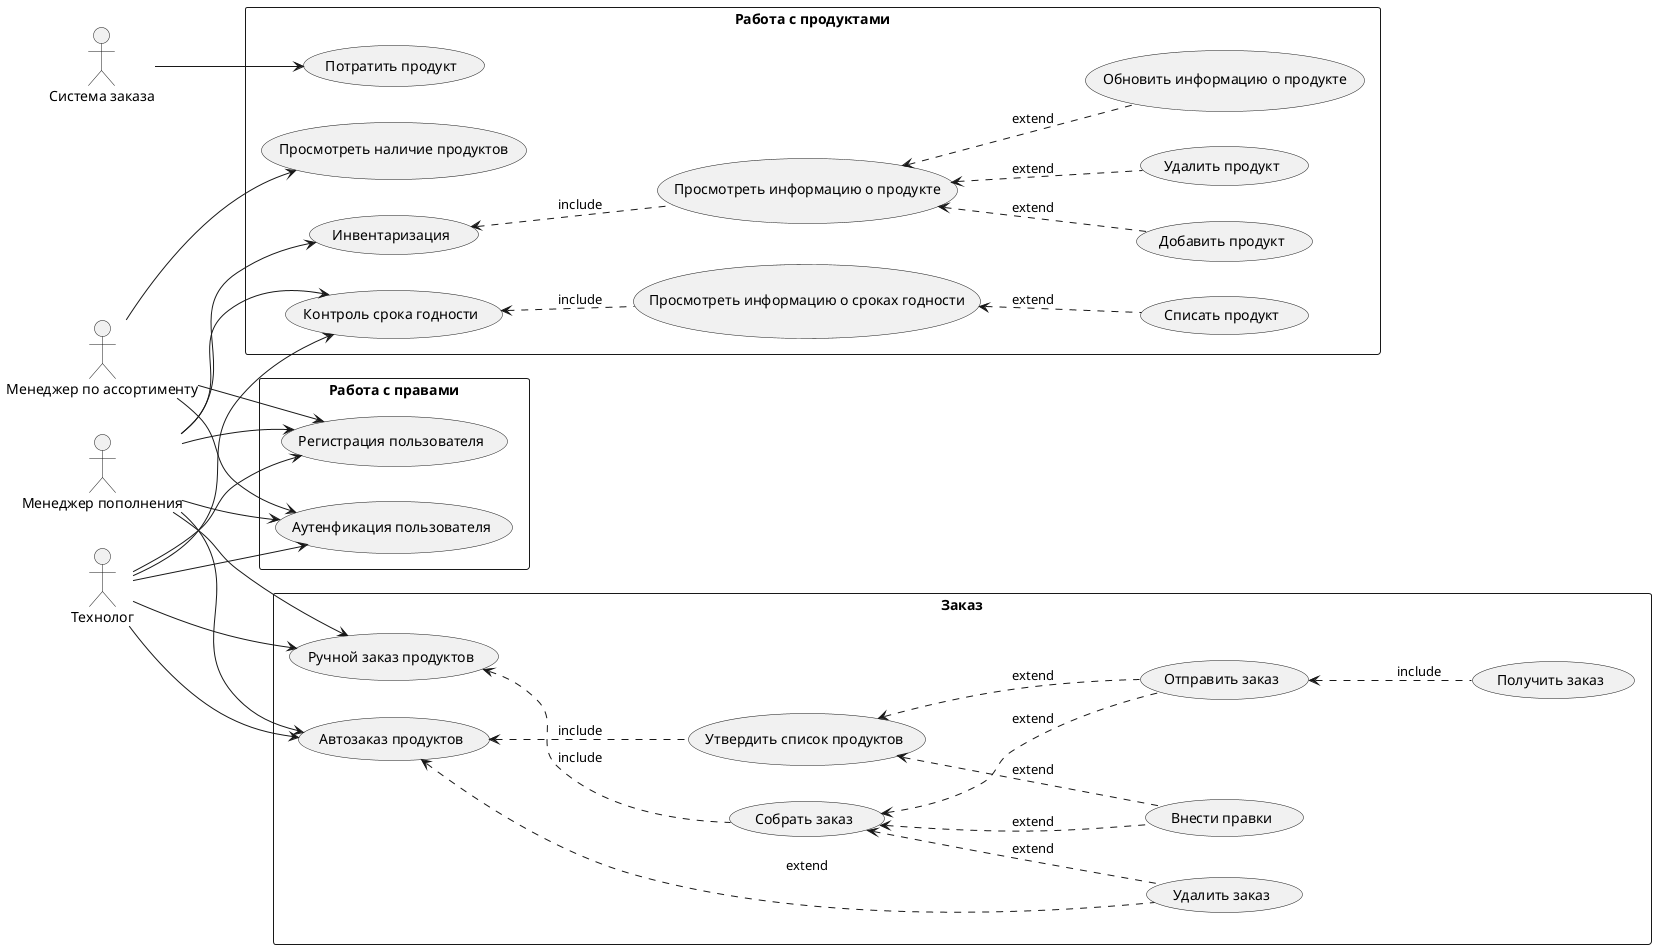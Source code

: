 @startuml
left to right direction

actor "Менеджер по ассортименту" as MS
actor "Менеджер пополнения" as MP
actor Технолог as T
actor "Система заказа" as R
rectangle Заказ {

usecase "Автозаказ продуктов" as AP
usecase "Утвердить список продуктов" as AP0

usecase "Внести правки" as AP1
usecase "Удалить заказ" as AP2
usecase "Отправить заказ" as AP3
usecase "Получить заказ" as AP4


usecase "Ручной заказ продуктов" as RZ
usecase "Собрать заказ" as RZ1


}
rectangle "Работа с продуктами"  {
usecase "Просмотреть наличие продуктов" as PP


usecase "Контроль срока годности" as KS
usecase "Просмотреть информацию о сроках годности" as KS1
usecase "Списать продукт" as KS2
usecase "Потратить продукт" as KS3


usecase "Инвентаризация" as UC1
usecase "Добавить продукт" as UC2
usecase "Удалить продукт" as UC3
usecase "Обновить информацию о продукте" as UC4
usecase "Просмотреть информацию о продукте" as UC6
}

rectangle "Работа с правами"  {
usecase "Регистрация пользователя" as UR1
usecase "Аутенфикация пользователя" as UR2
}

MS-->PP
MS-->UR1
MS-->UR2



T-->AP
T-->RZ
T-->UR1
T-->UR2
T-->KS

MP-->AP
MP-->KS 
R-->KS3
MP-->UC1
MP-->RZ
MP-->UR1
MP-->UR2

AP<--AP0 #line.dashed; :include
AP<--AP2 #line.dashed; :extend
AP0<--AP1 #line.dashed; :extend
AP0<--AP3 #line.dashed; :extend
AP3<--AP4 #line.dashed; :include


KS<--KS1#line.dashed; :include 
KS1<--KS2#line.dashed; :extend


UC1<--UC6 #line.dashed; :include 
UC6<--UC4 #line.dashed; :extend
UC6<--UC2#line.dashed; :extend
UC6<--UC3#line.dashed; :extend



RZ<--RZ1 #line.dashed; :include
RZ1<--AP2 #line.dashed; :extend
RZ1<--AP1 #line.dashed; :extend
RZ1<--AP3 #line.dashed; :extend
@enduml